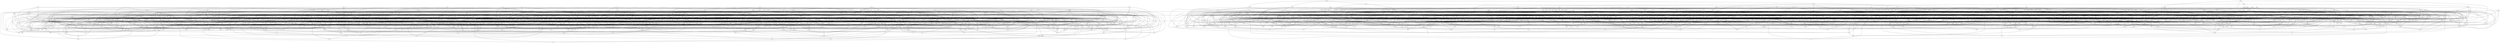 strict graph G {
mgd -- {fzt};
nqf -- {bmz};
vtc -- {mmq mmt vcb};
bjj -- {npr stt kgv};
jvn -- {bjk bvn};
dng -- {vcq pmd};
blf -- {pxz};
txd -- {gnl qhf kmp qkl czq};
vfm -- {nnh};
ldz -- {tzz};
fqc -- {xzj hbn klt hpb};
jgc -- {rsq};
fpt -- {ctx};
cht -- {dnk knj hpd qml};
qjq -- {rhr xxz};
czd -- {fpc};
zbl -- {jbr bnx pmk dvs dvv lnb};
srn -- {stt};
rgm -- {lxt cvc};
nhg -- {zbd mvf jvl};
rtl -- {jlf};
fkp -- {nlb rnh mnb};
rtx -- {mpf sxv dfr dkt};
gmq -- {vfs gtf xrb};
ftj -- {nzk xbg};
tfs -- {mrp vth cgl nvn};
mrl -- {kmm};
tzv -- {gjf lkc};
xbg -- {bst};
tkg -- {bft};
nzr -- {gzq bxd bgz qhn};
bvn -- {shn};
qhf -- {bnc tpr};
dtd -- {sld hzb dfm ngl};
brn -- {qzn jzn};
gzs -- {hxm};
fnr -- {slk sjf blh lxq};
fbj -- {mqj xbj jcp fmk};
mrd -- {knd};
bqs -- {nrz hdr xjz gtz};
ftq -- {tzr cmf mzn};
tdc -- {clc nlb fjj};
fcz -- {vdg};
gsv -- {hcz};
zcm -- {qdr nmf bvk};
qnv -- {lnh jhf hjj};
kdh -- {vxv xgc};
zhh -- {jvp gxz};
fdv -- {bbg vxv chd};
sjz -- {ksm fhp cfk};
hxv -- {xgc brx xds};
bvr -- {lkc tdq};
hkb -- {skd xds jtf};
zqk -- {txq tzn};
vfd -- {ggl dbv bxh};
mhx -- {qfs fzm cfs msh};
mnp -- {gkd};
jjt -- {xlv lmm gsx jnd kss};
plg -- {xrc bqx gxt gsn};
chs -- {dcv fxl kjr tsj};
cqk -- {hvs};
nbp -- {jrm pvj};
bgz -- {cdg};
dqn -- {skz};
vvd -- {nhp tzv};
gdq -- {nnh ndr gtl pzn lrj};
dcr -- {fcm nrk szv};
xvr -- {xqx hdh};
cqn -- {pql chq};
gvj -- {jgc lpv tss};
bhr -- {kdl};
dtz -- {lxr pgf fzm frl hkb qnm xdp};
njp -- {ckp xmm ftq mrp};
rvh -- {sck mrv xdr lkh};
xnd -- {xqx mvf};
csz -- {ksn kpv bhr nlv};
rxz -- {tcq hnz trb xsl};
cqp -- {ksl khn tbs txr kpx};
clc -- {phb zrv};
gvq -- {jkr gtm pmd hfs};
fgz -- {nqp};
kmz -- {lsq};
nsf -- {fgz bsq cmr qcf};
xks -- {cnh hpp};
zxz -- {ksl fmg vjm};
kdc -- {pdm ccz zvz jxm};
slk -- {gmv khz spf xxz};
kqg -- {xzv gsx mvf};
lcn -- {nlb pdj pvg};
jdn -- {ctx mkk cxl};
tzh -- {plg hnn tnc cbs};
lph -- {zrg};
lqj -- {gmf};
xbv -- {rcm frl bjt};
fvd -- {ttg hpd ltl};
rsd -- {trr qqx};
jmr -- {gxm vch qjr};
rzc -- {jff dgx ldv hdr};
zbz -- {qzh jvp rhr};
ttz -- {xbc jmt jtk hnt};
thf -- {kjd jvn lgl crt dsj};
mlz -- {bqn lcp scj};
bzk -- {cgl gpb};
hxn -- {llk vch kpv};
kpl -- {phs rgm frh smq sgb};
cnb -- {snf};
stv -- {cqj bvs};
zmc -- {mqr};
fnb -- {mrl bst ntj trd};
zjx -- {mhq xgf dfr scc tsr};
crb -- {bln};
tdn -- {djl qnm tmz jvx};
zsm -- {gsc drz dqk bsq};
skv -- {lph gcm pxh};
kxn -- {bmh gxf cfk xzq xjv};
nmm -- {hpl mpq trr zjf};
pnm -- {lxf};
bgn -- {rmp mpf};
tkx -- {xjm};
qlm -- {zkv cct};
xxf -- {jhr pdj};
sjf -- {jlf zcv qzl};
jhr -- {hzl};
ctj -- {mdl jdz};
fll -- {jhf nzl};
xnz -- {rqp gmz nxz rkb nlk};
zgd -- {nxx ndr};
rmf -- {vbv msd};
ndg -- {nxv jtn jgz qdf};
pzn -- {fqj pnm};
mnr -- {slf dvz vpf};
knx -- {cvv lss tcg bkf};
shq -- {rxs};
fdk -- {trp xxx fns grx};
ksf -- {jng rgr sdc};
tsl -- {qtc cqp sfq};
dgg -- {pfg mss gsx};
mkk -- {lsq};
jdd -- {pkz};
lms -- {gpl};
dmc -- {drc jgp};
xrn -- {hms dfk tmv hxh hbt vcp};
pkf -- {qrl xts};
hxd -- {vgj hft bvk zrv};
cfv -- {qdc scj mmt bnz};
hnt -- {pfj plh tss};
hnd -- {tkx};
mcz -- {qtd xcs hdp};
lfj -- {hnd};
rpf -- {ntc lfn xbl mbx};
dvr -- {srl mqc sjc mll mrs};
mtx -- {qrl cvs mpq};
rht -- {mzq fsc};
vxv -- {cvc gxz};
npx -- {fdv thm lxq lrk};
plb -- {qbh};
pxl -- {xzq jmt xkc};
sft -- {scj};
vqc -- {zhx jnz lvq xbk};
grr -- {cmn vxp fhp mgd};
rhs -- {qxp};
bcr -- {tpt};
nlk -- {lst czq gkd};
ctt -- {hjh xll hkh tqn zqk fgz xrc};
vcb -- {mkm};
nzc -- {gtm frp xgp hfl};
zjr -- {dbx vcd};
rkq -- {gtm fns fct};
cvm -- {gkc pkz};
cgq -- {tff jkr};
mlq -- {jrm jzj zsj vrb};
lqv -- {vcd kjd hjs dfm};
mlp -- {jhz cbx tbv nzz};
txq -- {trp};
zxb -- {qql fzz gpl};
kkb -- {tvn vtt vcd};
npd -- {scr};
ctx -- {rgk};
hvn -- {vss dkt xzp pcx};
xfq -- {rdv};
cdz -- {dxb gxm jkj ckr};
lkj -- {vmt dzc hjd nrk};
vlc -- {ctx zhd};
kjb -- {shz tkx};
rgr -- {nlb};
zbd -- {sxz srn rvq};
zrp -- {rqp znl qcf qdp};
bmb -- {xkx gdv ksd};
zxt -- {vpn lst fhp xbb};
bcs -- {qdr vjv ctr dqk};
mhk -- {rcb};
gmt -- {hsr};
sgg -- {pnb ntt pzk trn lnh};
vbm -- {npr rls hvs};
dqt -- {jhz smh};
mjs -- {skz mqf ljg sqb};
jtz -- {pkv};
zxp -- {crq chc xqx};
qql -- {rcf};
vhk -- {nvx slf sqb qpx pnb};
rcm -- {vfx};
xjx -- {xxt fgx};
clr -- {hfb dtj hpq nvn};
mrv -- {fpc xkk dzc jzj};
hfs -- {lqc};
vtt -- {xxr};
zcj -- {jpj ndr kzh hfg};
qzl -- {mvp rgk};
qxm -- {fll zbp smk xnb fzn};
txr -- {kdl hqq};
xdr -- {zds fhp zgg};
jht -- {cvs};
klt -- {rnv};
ftb -- {bvn vxh qfm shn};
dlv -- {jhk rjs mfb};
bsq -- {klc qhf};
jgp -- {lzk};
bbg -- {sft mmq tjf};
frh -- {rfz zmm qqr};
rrr -- {qtd xzj xxt rpq};
ksm -- {nlb jhk};
bcv -- {cfx jhr smv hfs};
zqz -- {dkx nkk};
fbg -- {qhh bfx tzr hkb};
nkt -- {cvm zrv xrg tvg};
qnd -- {zkz};
cvq -- {phf hmx mkm kql};
xzb -- {kml gvk ltp};
tvg -- {xjz hvx znl};
njv -- {zvs};
smf -- {mds ngc bls tlk};
cxn -- {lzk};
jbn -- {vlc txv fhb};
bkf -- {lpx xts};
scc -- {qxn prl rsd xkx};
ssp -- {hnd txb xjh stk};
rxn -- {rkr fmk msh};
ppm -- {hxb blf hpb vvt lzg};
xrh -- {sxm pcx sxr};
mss -- {cqk};
xnb -- {flf};
npz -- {rht ctj tmp vch};
mpq -- {rkr};
tsr -- {jsp pql zjg};
lqc -- {nfh};
tjn -- {fqj pnm vxp};
kqm -- {mrv vjv cqs vcr tdc};
dcp -- {bpb rfz vtc bcr};
bjt -- {mhq hdg};
qzh -- {pgr tdh nxl fzh};
mll -- {cth hjh mqr bbc};
kvq -- {flf};
xrf -- {xqx xbv xpn zjg mxn qtd};
llh -- {lss pqm drj vff};
jnp -- {ctp klc knj lbf};
vvt -- {fmg tfk};
csk -- {qbk hqz vgj kxz};
szf -- {pzk ddr trr};
tjb -- {dkx rkt tqb kxt jkz jlv zxj};
kjv -- {rnb pbk tmp};
mqf -- {nnv};
jzh -- {jhf pqs fsc mtv ltb};
lkn -- {dbl srg xgs};
tfh -- {sdc zqg hch grx};
slf -- {grm};
pgl -- {txb kft zgh shn};
xrc -- {xbc qjx tcd};
vxl -- {gkd lmc xbk lfn};
glb -- {klt nvs bft rnb snt lss};
tqn -- {mfv gkh};
zmm -- {lsf hvs fgp};
lkc -- {mnb};
gtd -- {skn hjj shq rzr};
prl -- {bcr tmd snt};
qfs -- {gps nqz rcm};
hlf -- {sxz hgp vfx ckr};
pnz -- {mnr mzn fhb xfn jfg};
ntv -- {cln tlz tss};
pxq -- {hlt vsq dcr};
chc -- {lcp};
fkx -- {vss};
bqn -- {mzq};
zsk -- {gmn ndj};
qlx -- {dkt};
rhr -- {ngc};
zdg -- {bhj lgg msj txq};
bkn -- {zhd};
vmt -- {hgd mpk tzv vml};
qsg -- {rlq};
zxm -- {jgc zjc jpj bkx vmn lbf};
glp -- {jhr vdg xcb fgn};
spf -- {rpq};
dqp -- {cln srt pmk zgh};
fjn -- {xnb bft};
nxz -- {jdd};
dcv -- {lnh};
qmr -- {qzl jcn phs bbn};
mnj -- {pkf gsj ppm gtt};
bvk -- {zsk vxh};
fpx -- {hxb jhf rvq};
zvj -- {zsk hbz};
jdl -- {mbx rgq qnd nxx lms};
svs -- {xkx};
ksk -- {lnh cgv};
ptz -- {rxc};
jfg -- {kvq};
fhr -- {nzz vtt};
dhc -- {lzk fpt crl hxb};
jrq -- {mxh hlf fhb};
jsl -- {tgp vxh};
dzr -- {kms pnf grx lfj};
rbv -- {zjg sft thm bgn};
ktf -- {xzq};
lrk -- {txk sht};
zfr -- {ngl xll fpd};
phr -- {dxb pdf kmz lrb};
bnd -- {lxf ftb bhj};
ksj -- {lbb vzc dqt mbl hqb};
mks -- {xdp svs kxj xlh};
knr -- {xfj chq gpk pqn hrr};
qnm -- {ccz jsp srg};
hjn -- {sfq sfz rcm};
sld -- {xgp tzz};
chn -- {zqz jkm ljn kfd};
gsc -- {gtc crt ldz};
gxf -- {tjn txf};
sht -- {rjb pnb bhb};
jqh -- {pvj pxh gtl};
mtv -- {chc xbj mrp qxx};
clb -- {cxn dvz fsc};
pvl -- {kqc czk pzx};
bfq -- {hgd mgd xjm};
fnc -- {bvm mrd rfz xkg};
jlf -- {xcs};
mvn -- {lfn mfv ctr pnf};
bmj -- {zfr lgg xnq qct};
rrq -- {ntg xds rmq pkf};
zzp -- {lcn hlt tls qnd};
bpf -- {qhn phf fpl};
nmn -- {rsg nhp jhk gmn};
xld -- {crx jtz kgv};
slm -- {ctj zhd rgm mpf hgp};
fxs -- {fjq dsj tdq flj svq};
kmp -- {pht};
vdf -- {qjp lnb};
tnc -- {qjp fvd dng csf bvt};
hzb -- {cgj hfk};
ksd -- {rgk};
rnt -- {hbz lkc xkc};
kjk -- {tlk qrm dqn jrt xjl ksk hfz};
qqr -- {tsq vxd};
cqt -- {dbv kxk sxl nxz};
xnm -- {dbx};
zvh -- {jkz fzt lzm vdf psv fzz};
ntj -- {xxx qct};
dxz -- {rxf dfk snf mqf};
gjh -- {npt xzp fjk jlj gdd};
cbt -- {tbv bsq csf fpc};
ndc -- {pxh xjv};
jmx -- {gxf qdt mqq pxq};
qlz -- {hgp tfk gpk};
klx -- {lxf};
lsf -- {mzn bjs vch};
hzd -- {hsr};
nvh -- {vvd hqz kjb bxn};
lgg -- {dzc};
xkc -- {ssc};
qgv -- {xkk pvj};
chd -- {vlc cnb};
nlv -- {rvj};
fvv -- {pkz};
kxz -- {tjn rnh shz fgz};
mxh -- {jkj hjj};
rvb -- {vxd fjk lsb};
vxt -- {tzr};
ctr -- {knj};
qgr -- {jtz gxd dbl tcr};
zbr -- {czz jvl hsr};
xnp -- {clb fjn jfr skz};
gzq -- {qmd};
dcs -- {fqv gxd kdh vpf};
mck -- {hdg qhh jzd jbl};
kzh -- {qbk frp shg};
tmv -- {fgr phs bzk bkf};
vmx -- {qdx cqd rsg jgc};
xtf -- {jbq fkf vbm zkp};
snv -- {pzs kmm};
htk -- {mlm cqk rvm zrl};
hjs -- {lrj};
nqk -- {qlx qzj clx vxt djp};
qjr -- {cnb};
tjx -- {qtc hck ftq};
ftm -- {qkt hgd vqc mhk crb};
fjq -- {htf plh};
hsr -- {fmk};
chq -- {lpx};
tbs -- {vvn};
lnq -- {prq hjj bfb rls};
jlv -- {ldz};
pjf -- {msd hrr qtd};
hmd -- {ggg vff bnz};
sxl -- {phb};
mqr -- {xbk};
nfd -- {lcs jmv smx jts mks};
vfs -- {bmc xbb dmq};
kmq -- {fcz qrp};
rcn -- {bvs gqc brx clq};
gsq -- {vth bzg bnz xpn};
qhm -- {dgg qrl zxz pjq ggg};
bbn -- {lss gzq};
srg -- {stt};
rls -- {zrj};
nxv -- {ljg cmt};
mkv -- {jqx ngf jtz zcp};
zpf -- {brn mhs xkv rbx};
htf -- {qrp fcm};
qtc -- {prz};
rmg -- {hfg qqt kml};
bmh -- {gmz tqn};
llk -- {pdf};
snf -- {gmt};
cgh -- {ddp flj grt cmn};
hms -- {hkq lxx rqv hbn};
gjx -- {khn bkf pth zjk};
jnd -- {cdf zft};
txb -- {crp fzt};
dfj -- {vxp};
qpx -- {jcn ckp rjd};
qhh -- {hzd psm krx};
psm -- {fxl rtl};
hjf -- {tkg qxn rnv bbj prz};
kql -- {tmz tbp};
jgz -- {npd gmt ksd};
cfx -- {bgv kmq dgx};
sxb -- {dcj nqz bpf zjf};
qvr -- {rcm gqc};
xsl -- {rmp};
cxj -- {shn kbd smv};
bxn -- {nrt zcc ktv};
vck -- {lkh jmx pks lgl};
qdc -- {qmz fpl lxx};
vlv -- {jnz};
nmf -- {vfz xzb ttg};
tsj -- {dnx dxx vcb fqv};
kpp -- {mhk shh};
jtf -- {mbz};
fzj -- {bbn khz qrm pdf};
bnx -- {stl grx};
lfp -- {rmf cdf vth cfr};
bll -- {msj qfg tnt};
dtj -- {fbd};
qxn -- {jcp};
hgf -- {rgk};
bjk -- {kmp dbt trd kmh};
zrl -- {hxn jvp frl};
scq -- {mhs fjj mpr kft};
pbz -- {vdf tdq};
vqm -- {crh};
jzj -- {nzz shh};
kcd -- {mhs ssc hnd};
trd -- {qbh};
pcp -- {lnc};
mpk -- {jng};
spx -- {hpd lbf czd dbt};
gkq -- {xrh mpq hxh czz};
cqd -- {rdb};
npp -- {lcp xhc mkm rpq};
pvp -- {kpv ccz};
xhc -- {crq};
xjh -- {zsj};
hpd -- {xcb};
qjx -- {czk kxt};
mpr -- {klb vpb};
xbj -- {qbq tmp};
snq -- {rcb sgm gcm gmf};
cmn -- {knj hjh};
mqq -- {hbz};
snt -- {jbq};
hvx -- {gfs gvk};
jmt -- {nbb bhm};
tls -- {lvv scq};
kbp -- {qnv chc hzd vlc rfv};
pgg -- {ckr zrj};
qmj -- {gpk pgg};
xkv -- {tnc};
gbd -- {lfp jvl llk pqn};
hpf -- {lzg tgm lxq};
lbm -- {lxt mvp knb qtc pqn sgq};
tnn -- {gtc mlv fhr};
kfd -- {gtc jng xbl pnf};
qpz -- {drc};
nvs -- {xhc};
lnp -- {bpb psm pzh ckv pqf};
rqp -- {zsk};
hvs -- {jcp};
lxt -- {knd};
djp -- {nvs};
lxr -- {qrs sgb};
hvj -- {xkc sjc hqf};
czz -- {brb prz};
hqz -- {dlx};
dvz -- {hjj pqs};
qlc -- {sdc xcb qsg};
xfg -- {vcd kmq bgm vmx};
tll -- {snv ktv zds bkx xcb pdj};
ccq -- {rkq mpk hnt zqz};
srl -- {sjc klc};
xqk -- {zrg xnq vcq kxk};
pzm -- {scx dcv dlj qhm};
bzg -- {jxb};
bgm -- {bxh};
rkp -- {lkh vgj xxr xgg fmt};
stt -- {trn};
hbt -- {zvb};
vfx -- {hgp};
glt -- {nvs mzq tmz};
trp -- {xjm bvt dnh};
rqn -- {qsv ckp jfg};
qvs -- {hxm jsq cmt pzm};
crs -- {gdd bjq mkk lkn};
sfz -- {cps qhh};
hnn -- {cgj};
lst -- {fhp};
sbr -- {qzl dfr rnv};
tlt -- {lsf jrq bjt xfh vss xfq};
bkj -- {cqj xsl qdh bpb};
xll -- {ttg pmk ppd};
rdv -- {rqv};
qhn -- {mhg bft};
mhg -- {cmf};
dnk -- {tvn vcq lhp vqm};
xmv -- {pzs};
pbk -- {tbp zkv};
blh -- {tgm tmc qlk};
lfh -- {vff pql cfs mnx};
sds -- {dxb crl cfr qbv kjr};
smq -- {pqf drj};
vkd -- {bgz jht fkx nfn};
vlj -- {bvx mrl vpn};
qrl -- {xzv hgf};
clx -- {mss jxb};
nrn -- {xjz fqp bbc};
cnj -- {hbt vcb tmd};
lrb -- {mqj hqq czz};
ngf -- {hxm zhh vgc};
dbv -- {xbg cjz jlv vdx};
gmz -- {ndr cgq hqz qjx hbj zgg};
jts -- {qmd pzh};
qfv -- {xnm zjr nqp};
nkl -- {vpb bnd cth};
vfg -- {rlq};
vbk -- {dxr xjv trp drz};
tlx -- {rgq qpp};
sjm -- {sgb tmc gxz};
tlc -- {tsl npt bxd pcx};
zzl -- {klt dhc kjv rtl};
qgg -- {kxt rkb lqc};
zxh -- {vtt bgv hch gkc};
rsg -- {qbk qvl};
shg -- {crh gkd nnh};
sxv -- {bgz nxc mpf dxx};
gdr -- {xlr phb xrg};
hpl -- {qdh};
khg -- {rsq hpp xxf gnl};
zgn -- {cqs dmh fcz hkh};
hdm -- {jvl xmm vfx fzn};
lgb -- {gbb lbb hch};
xxr -- {tzz xrb bhm};
kkh -- {zgn xjm ppd jcc};
xlh -- {tsq trn lpx};
gkh -- {ltl bvt nnh mgd};
jbl -- {zvb};
hzv -- {crb vlg xkk};
bpr -- {lsq gdd fzm cvs cqj};
ctf -- {bqx sxl hkz jdd};
tlz -- {mhk};
bnn -- {dfv zhh xmm};
rbn -- {mkb fmk xzp lhg bvs};
srt -- {dqb};
bpt -- {jqh tlz qkt};
klc -- {xgg};
mcm -- {rpf pfj fgn cgj};
tcg -- {lfp nnv tmz};
psq -- {qct lxf cbp fmt};
rkt -- {pnf qpt tzn lbb rxc};
djk -- {lfm mkm gnz gmv mqf};
frp -- {lzm lgg};
qsv -- {fzh jxb};
xgf -- {mxh zvb hqq jmr};
jbr -- {ckj nlb};
drj -- {nnv cgv};
jzn -- {vpn fmt srt};
pks -- {xnm tlx hjh};
rhz -- {hrr nqz rvn prh};
lml -- {mqq trd zrg};
thm -- {txr};
kdp -- {phf qpz bvs rjb sjm};
bvm -- {ggg txv lfp nlv};
xjg -- {vrb gfs kkb lpv};
tkn -- {bmz ccz};
pzx -- {jcc trc bln};
kmm -- {dzz gfs ndv};
ntt -- {trx qqx dzv};
cqj -- {gps};
ltb -- {jcn bbg cnb};
zkv -- {bzg};
nfh -- {dqb};
vrb -- {smh};
stf -- {mhs vfm};
zqg -- {rjs pfj hpp};
skn -- {bft crf vjm qxn sqv};
pvh -- {rnh qvl snm rdb bll};
pvt -- {qdf lrk zcp rvb};
tdq -- {lgn};
xjl -- {jtf pgg};
qmz -- {gzs pkv mmt tcr cxn};
ltp -- {klx nrt xbl};
mmt -- {pqf};
pqm -- {vss nfn};
nhv -- {hmx hfb rmq};
mzh -- {qfm bvk bmx jsl xrg};
mfb -- {hvx};
cnh -- {cvp stk};
scx -- {nvr jlj dmc};
npr -- {qmd};
snc -- {jbr vcq qfm xks};
spc -- {gnc rvj hgp lxr};
kmh -- {fpd kxk ksm};
kkr -- {nhv lsb knb slf};
qcd -- {jxb bjj fmk srn};
ttl -- {bvx ndv bhm};
vtm -- {bjt ckv};
lvx -- {gmt};
prq -- {dnx qcd qcg};
rxf -- {nvn qlm rfv};
qrs -- {scr jrk};
jkj -- {cdg msp};
rxc -- {cqd};
hfz -- {djp grm prl};
hpc -- {sxv rgm sgb jmv sft};
pkg -- {dfr bmz kdl gnz crf};
gsj -- {shq qts tjf clx};
frk -- {snv xbb ngv pfr ssp hmf};
zbq -- {cgv};
zsx -- {lxx jsq xlv};
dsj -- {vfz};
cmr -- {lvq qhb vpb};
cbx -- {czq trc};
drz -- {qdx jdd lbb};
zbp -- {pvp fmg fzn};
lvv -- {jkz};
qfg -- {fns};
pvr -- {gnc blf fjk pjq};
xfh -- {fqv};
bhj -- {stk lgn};
mdl -- {zkv mkm xvr};
hzl -- {jnz};
vxd -- {fhb};
tcb -- {hdg mmt brx};
hxg -- {lrj qpp kxk};
kvd -- {hfb jvp dxx jbl bbj};
pfd -- {gbd vvt blf};
blp -- {cln jsl lkc cgq};
vbh -- {tmc bzk vff llk};
kqk -- {rgr vtt nlk};
jmv -- {qcg};
ztd -- {xgf kdp xqx mdc};
lfm -- {rsd knr vxd};
gcj -- {hpl jmh bxd mnx};
fkf -- {rzr hbn};
sxr -- {xlh dzf cgv};
srs -- {zjk krx ktm};
dmh -- {cnh vlf bvr};
sgk -- {fzt hqz bpt gbb qdx};
smk -- {chq zcv};
cmf -- {xzv};
gtf -- {plb gcm tff};
kdm -- {svs kss xnd ckv};
xnq -- {jkz bfq};
dgx -- {kdz};
lnd -- {vbm xxt skd rmq srs cmf};
pdc -- {fvv plh rbx kqk};
gdd -- {flf};
jrf -- {cxj qhb vcr lnb};
xgs -- {lnh mhg hzd};
lgn -- {pnm};
xkx -- {kgv};
qxp -- {rnt ppd lzm};
ldv -- {dfm znt pbz};
lcx -- {xzj cmt vll};
drx -- {qfv lph};
xfn -- {qts rfv zbq};
qqj -- {dqp rgq bgm jrm fjq};
rnh -- {pkz};
fqd -- {hdr ktf hxg};
bbp -- {rvn fbd bjs lzg skn};
nrt -- {pht};
mrp -- {xfh};
ltc -- {xbj kss smq};
jvv -- {jcc vnd brn jkz mll};
lhp -- {ktv jpj};
msh -- {nvs};
xpn -- {xsl msp qsv};
mnz -- {fvv lfj dkp zvj ctp};
lxq -- {gmv qpz};
mxn -- {bjs fzm};
prh -- {bfx cdg gzq jfg};
dpz -- {xbk bxh ckj fnb};
rfz -- {nzl};
shj -- {mbx cqd qcf qjp};
qzj -- {nqf rgk fdv sqv rqn};
kxj -- {bgn};
nzl -- {pgf};
mqd -- {shz hzl cqs};
gxt -- {vpn xbl};
mbx -- {qlq};
pbn -- {drj mnx bfx qcx};
mtf -- {lxx mkm qvr jdn};
hdr -- {vlv};
dxr -- {lvv vfm kxt};
jjl -- {sbr djk gqr pdf};
qrf -- {knb jrk khz jgp sgq hmd};
bpb -- {krx};
vml -- {lqj};
ckb -- {stf cmr lms};
kpb -- {lrc zft fng bzk};
fnq -- {stf vrb qhb rsq klb};
rgk -- {mbz};
xnn -- {lvx lkv txf srn lzk cps};
nvr -- {xvr pcp};
nxl -- {pdm kct pvp};
lmm -- {phf mqj};
grt -- {vgj drx gmf zvh};
jdm -- {fvh rmf mzn rrr};
lhg -- {dzf mbz mtx};
bck -- {zbr cvs jxn xfq};
mvg -- {jmv qsv lzg svs};
dnx -- {rnv};
rrp -- {qdf dnr mbz hbt};
nxx -- {jqs lsk cfx mpr};
sfp -- {gkd nlb};
xgb -- {xgg ltp qdr};
crp -- {jng pmk gkc};
rmq -- {lss};
zcn -- {zbq kpx trx mdc dmc};
jcq -- {qhb znt vtt rhs};
pnb -- {pcp};
qvx -- {hpb kzr fpt rfc};
mhq -- {nzl};
crx -- {qlz zvz jdn};
htg -- {qkl msj rmv};
skd -- {xgc};
bmz -- {fbz cgv};
lvz -- {clm lpx txk grm cbm bsf};
drq -- {bkf drc rhr skz};
gjf -- {kqc};
dzc -- {xlr};
dtc -- {npd nvn};
mlj -- {zft jbl slf cfr csz};
brb -- {ccz pcx nlv nzl};
lqs -- {bpt cbx gdr kmp};
ksn -- {qnm bfb fvh hck};
jxn -- {bhb grv qqr};
kpd -- {vdg lkc tzn vdx};
xxj -- {xkc txq ttg lhp};
hfh -- {zfj jlf kdp crf};
bbc -- {kbd};
lrc -- {qjq fll vjm};
glc -- {vvd bhm gjf ktv};
qmb -- {xlr bst rkp mrl};
ggm -- {rdb ptz};
kld -- {rvh zgd zqk hdr};
gqr -- {pzk mdl nnv};
gkv -- {jvl hjn tkg vtm};
dtb -- {dfj lqj msj};
vxj -- {vll cmt};
fzz -- {dgn};
pkv -- {fmg};
ngv -- {cmn bvr tpr plk};
szl -- {rkb rjq ndj hjs fhp};
fng -- {fzh bgz};
qdt -- {zgg ptz bvh};
rjb -- {kxj};
rzv -- {hcz skv ndc vxp};
qpt -- {stk jlv rcf};
qlk -- {crq};
rjq -- {bqx crh nzk};
bgv -- {bvh};
pfg -- {xjx trn};
kjd -- {gjf};
vdt -- {nzc mbl pzs gsv klb mlv qzn zcc};
vgc -- {vdm cqn sjf};
dzv -- {fhb rvj zkp};
qzz -- {jqs gcm xbb bnx};
hdh -- {stt zcv jdz};
klm -- {zcv gcj rmp fbz};
vfz -- {ssc plb};
hsm -- {ldz kjh vzc cgq};
vmn -- {ttg fvv};
sgm -- {zvj bln dgn};
rfc -- {hvs txk fkf};
bzs -- {jcq smv bvx rgr xct};
mvf -- {qcg};
hgr -- {tqm cvp hch lnb};
xcs -- {ljg};
tgp -- {jrm gbb};
vxx -- {hzl ctp dng nkl dmq};
tlk -- {qqx mrd hbn};
cgl -- {jbq};
jrm -- {mqr vml tkx};
knj -- {mnb};
fbd -- {hkq zkp};
cqs -- {qsg};
stl -- {rcb};
mrs -- {jmx jtk vfg};
xrb -- {knj};
qmc -- {trd ftj vnd bgm};
ljg -- {zbq};
xct -- {tnc hnn ndv};
tcr -- {xjx};
qfd -- {czd};
hfk -- {trc gtc qkt};
hmf -- {zsj vtt cxb};
qkl -- {cjz mfv};
ntg -- {kpx knd jfr};
qml -- {rgq rpf hjd};
jvp -- {cnb};
jbm -- {rht qcm};
fcm -- {dlx lvv tcd};
gnz -- {sqb rnb};
hxh -- {mkb xgc};
zkt -- {gsj gpk xxt pgr};
pdm -- {mzq};
cgf -- {tpt rmf hfb stv dtj};
pqv -- {jbm vtm snf vvt};
xds -- {drj};
hjj -- {hrs};
fqp -- {vmt txf mqd};
kss -- {rnv};
djl -- {ktm bfx snt};
hdg -- {kfs};
nxc -- {srg xzv};
nvx -- {crq dkt};
grm -- {tpt rdv};
qbh -- {xxx};
kps -- {rvm xfq jhf jcp};
ntk -- {psv lgg dzc mlp};
psz -- {dqt xkk jmt mlv lph};
qdh -- {cvc};
txf -- {ltl};
jqf -- {hnn fpd hbj xbc};
hjd -- {qfd};
mzf -- {xrb fqj zgg smh};
cbs -- {jnz gvj nlb kxc};
gpb -- {cgv mqf mss crf};
bxk -- {xhc jht tcb zrj};
zcp -- {bqn thm xgc dqn hck lnc};
frl -- {jcp};
qkz -- {bzg dkt jrk jch};
dcj -- {zhh jtz mhg};
kjh -- {vlj fpd kxk};
pfs -- {jbn cqp ksk cxl};
tmd -- {mbz};
zgg -- {cjz};
vll -- {sqb};
zjc -- {xcb bmc};
kxh -- {gzs rjb cqn hdp jts};
gxm -- {rvj trr};
qcf -- {mhk};
sgh -- {tvg vsq};
zkz -- {bxh};
lsb -- {pcp qpz};
bmc -- {xbg ngl};
bnz -- {xmm};
lpv -- {pmd qlq hvx};
dsh -- {dvs qgv hkh};
txk -- {sgb tbs};
rlq -- {klx};
rdk -- {rqp zsj vfg tcd};
qtm -- {tlx bvt xxx};
fxl -- {mvp fgx kmz};
qhr -- {zkp nqf xlv bcr};
snm -- {nrk shz ngl fpd};
flq -- {rgm vxj khz hpl};
gxl -- {hft pzn hkz};
gmf -- {nbb};
czk -- {rsq rcf};
pxg -- {xld msp sfq lkv};
cbm -- {xfh rfv rqv};
hhq -- {qjr msh qrs tcq};
gqc -- {njv mdc};
lsq -- {lss};
zds -- {hkz nzz};
vcr -- {fqj mqc qxp crp};
vsq -- {qzn dfj};
bbj -- {sgb kjr};
nrk -- {zrg};
crt -- {bnc plh};
jcc -- {dvs};
plk -- {jbr hnn};
hnp -- {qhh vpf fng cvc bjq};
vcd -- {tzn};
dfv -- {bjs};
sfq -- {xdp};
qzn -- {dfj fgn};
nfn -- {qdh};
zxf -- {ctr ftt zcm tzc};
mxp -- {gvk mfv ndc rcb};
grv -- {nfn snf bcr};
qxx -- {gsx};
jxj -- {rpq bzg spf brx};
xgc -- {qcx};
pfj -- {knj};
fgn -- {ntv qlq};
rvf -- {ckp lmm ftq kpx};
nrz -- {lqc tcd fzz trc};
phs -- {bhr};
tdh -- {pzh lcx tkn mdc jmh};
kgk -- {hqb crb xmv gkc kqc cth};
jxd -- {bkn qts fvh czl};
qzf -- {zzp hmh tnn ngb};
nzk -- {tbv xrg};
pth -- {vvn prl fzn};
dpd -- {ntj glp dbx qkt};
tvn -- {tbv};
dmq -- {bhm mfb};
tqb -- {ltm fpc};
gnl -- {lfn mqc};
zjk -- {kqg hbt};
ftt -- {znl};
pvg -- {jkr hft rcf};
vcp -- {hxb hdp phf};
fpl -- {qbq fqv};
hbh -- {nbb nqp bln klx};
vzm -- {tcb nqf gtt fpt qcg};
vpx -- {jxm hkq qdf hpf hcx};
pqs -- {crl kpv sqb dtc};
dnh -- {xzq tvn qgv};
kft -- {dqb};
dqk -- {stl};
xbm -- {kgv rqv rls qvr};
jtg -- {rdb zjc scq ftt};
gdm -- {ptz hjs nrt};
gsn -- {kjb xjz};
znf -- {mds tcr hxv jbq};
kfs -- {zvs hgf cdf};
fct -- {kjb ckj xmv};
pjq -- {zrj};
dbt -- {lms szv};
lrn -- {xxt trb zsx skz};
kbd -- {zsj lvq};
ljn -- {rhs gdm nlb};
qqt -- {kft gxl vfg};
vvn -- {fgx pqf};
cdg -- {lss};
rzr -- {bkn fkx};
qrp -- {cfk gpl};
xhj -- {hpp qfg kml zhx};
vnd -- {ttl nfh jng};
tnt -- {pmd};
xqx -- {sqb};
hgd -- {xjm};
qcm -- {rqv pqs hxn};
pgq -- {rmg qlq plk dbj bcs};
gnc -- {szf flf};
tpr -- {tnt};
tqm -- {ssc tgp};
rgd -- {smk hdh djz chd};
rbx -- {szv cfk};
rgq -- {xxf};
zpr -- {jlv csf};
kml -- {ndv};
mjc -- {nvr jvl kjv glt};
jtd -- {vdg tzc dgx dqp};
cln -- {vrb};
jtn -- {ngc};
nqt -- {zxp sqv pql xcs};
ntc -- {rcb tkx};
czl -- {flf};
pxm -- {vxj bls tfk rnb};
qnz -- {tqb hbj qbk bnx};
ppd -- {zkz hzl};
tcn -- {plb csf dbv rmv};
qpp -- {ndv dzz};
hch -- {trc};
lvr -- {vfm snv sfp lqv nlk};
psv -- {cjz ktv};
knb -- {crl mkk};
lfk -- {pvp hkq qbv fgr fgp jqx};
lkh -- {zcc};
gtl -- {vml xbl};
flj -- {xgb cvm};
tdz -- {sjz vlv dxr pdj};
kvl -- {hzv clc kpp};
mnx -- {czl};
qtj -- {dbx kvl htf hqb};
lcs -- {qts lxx};
dbl -- {skd};
mzn -- {xlv};
vlm -- {pdm dtc smk gqp};
qdl -- {pfd jzd kdp nxc};
krk -- {gxz cxl cvs stn};
bmx -- {jmx zgd htg lqj};
jff -- {lgn zxb pqc};
hkm -- {mnp sfp pzx xjv};
jhf -- {jdn cxl gzq};
rnm -- {lhp hkz dmq sld ddp};
npt -- {xts xxz pql kfs khs dfv};
rjd -- {gzs pqn jfr};
mqj -- {nqz};
nhd -- {gmq vlg qlc mpr qml ftt};
fjj -- {jhz xlr};
bkx -- {vrb dmq};
kct -- {jxm msd npr lcs};
sxm -- {zhd mqm gcj kql};
jsq -- {jzd vss};
jpj -- {nhp};
ddr -- {nfn khn};
ncm -- {xbc smh};
szv -- {shh};
pxz -- {slf hdp};
rzm -- {zbz gxd jxm fjk};
jsj -- {czk vxh zqg zmc};
pcc -- {rht qqr ngc qzv};
dgn -- {gmn};
rxs -- {czl cvc bls};
sjc -- {cfk dqb};
jvx -- {fpx hgf lvx};
jvj -- {fpc bmh qbk dlx};
jkm -- {ksf jvn qfg};
dfk -- {qmj bjq vbv jfr};
hqq -- {msd};
clq -- {vlc xxt tbs};
jrk -- {vff};
jjh -- {stv hxm qjq mxn hrs};
vlf -- {gvk gfs};
mvp -- {qdf};
tff -- {lfj dqk};
cps -- {dtj tzr};
bxd -- {jlj fpl qcx msp fzh};
pjd -- {fmt bbc ktf lcn hfg ndj};
ggl -- {tlz gpl};
vdm -- {fkx gzs};
drg -- {sds jtn xkg pfg};
zvm -- {bkn lmm spf xts jzd};
xts -- {khs};
pcx -- {dnx};
bhb -- {lxt tcq};
rjs -- {dgn};
smv -- {ckq};
kjr -- {lzg};
qdr -- {jtk fhr fzt};
sgq -- {qlx zvz};
vgd -- {hvj mlv ggl hzl bvh hfs};
khs -- {zft};
hfg -- {shh};
gtt -- {shq tbs fvh msp};
fhb -- {tgm};
xzp -- {hdp};
lzm -- {vpb};
rmd -- {hcz nbp kms gkd};
fgr -- {hmx cqk};
kbn -- {smx mmq xxz tpt};
hft -- {pnm tnt};
rvm -- {pgg npd};
qdp -- {kdz dgn dlx};
frb -- {htg mpk nxz tqm lml};
hcx -- {rhr bkn qcd};
zhx -- {gmn nfh};
sjh -- {fgp bnn sqv xjl jqx};
lxx -- {vxt fmg};
ltm -- {ftj vmn pbz phb};
lgl -- {ncm rlq xks gfs};
rkr -- {tjf};
qhb -- {czd};
tzn -- {pzs};
tjf -- {ftq};
bsf -- {tkg kmz lnc};
zgs -- {vqm lrj mgd ngb};
dlc -- {vbv rxn cxn kfs};
jkr -- {qhb dsh};
lbf -- {jhk sxl zcc};
bgb -- {vdg pht kmp qzz};
cfr -- {jdz};
jpc -- {zhx zpr cxb hft};
smx -- {hzd dxb mrd zvs gdv bjq brx};
dkp -- {mbx dlv};
cct -- {dnx fsc pgf};
znl -- {sxl};
nxq -- {hbj rlq czq dzz nrn};
sdc -- {xjh};
djz -- {rxs xzj jch};
vth -- {scr};
zxj -- {rxc pht kjd kdz};
bnf -- {bhr kvq qlx nnv jbq};
cgj -- {vlg};
dnr -- {jch jvl fjn};
jjn -- {xkv zxb nhg mnp mfb fkp};
ttg -- {pvj};
svq -- {dqt qfd ckq ltp};
hqf -- {gfs cxb};
hqb -- {pfj};
hfl -- {sgh rnh xnm ktf kpp};
jjd -- {thm rkr tcq xjx zft};
zvz -- {qpz pjq};
pnf -- {stl};
ckq -- {tss xgp};
knp -- {lxf gbb hkh hzb};
vjm -- {njv prz};
scg -- {lnh gxz bqn khn};
hpb -- {pzk dzf};
kms -- {nhp gsv srt};
mvc -- {drx fmt mnp ctp vqm};
lmc -- {dfm hpp};
gqp -- {fmg ksd rdv rmp};
jrt -- {jht crq};
mvm -- {cmt gtd cnj};
lhc -- {qlm phf cqk mcz};
stn -- {tmd fgp ltc};
gnt -- {pgr pkv dbl jbm};
mds -- {ddr njv};
qzv -- {mmt rvq vjm};
tzr -- {fgx};
dbj -- {dvs zmc lgg};
bst -- {lfj xxf zgh};
gtz -- {qsg jng cbp};
ngh -- {hzb qdx gsn szv};
tzc -- {kcd rcf qnd};
hlt -- {qql qhb};
nbb -- {tzz};
fdz -- {zkz vfd kfd qgg};
pqc -- {sgh fns zpr};
cth -- {rsq};
mbl -- {lgb fjq};
mlm -- {xnd qbv mkb};
mkb -- {xnb kxj jcn qjr};
kdl -- {ckr scj};
clm -- {jbl nxv tjx};
dvv -- {jcr ckb ckj rjs};
kdz -- {fzt};
rvj -- {gmv sft};
xkg -- {dvz tlk};
bkz -- {rht kdh nvx mvm};
jbq -- {jdz};
vdx -- {qbh pxh rkt};
zgh -- {hjh};
qrm -- {qlk zbq};
lvq -- {kqc gpl};
gtc -- {mnb gxt};
hpq -- {xfj lvx jnd};
xrg -- {ndj};
grx -- {tpr bgv};
vzc -- {qbk zjr};
tbp -- {pqs rhr};
zfj -- {pjf rxn dqn pbk bmb rvb};
gcs -- {tkn ckv pqm bjs};
hjv -- {vlg dzz shg xkv};
qjb -- {hrs rht rsd ktm};
hnv -- {jqx hck rvq qsv jrt};
pmp -- {nqp nbp ldv mqc};
rkk -- {pvl xlr pxl ltl mnb vfz};
dlj -- {zxz pgg pgr lnc};
lsk -- {rdb gcm qfm};
cfs -- {dzf vxt};
pjv -- {bfb lzk zvb qxx};
tfj -- {cdf gnc xdp vdm};
ddp -- {xgg cjz};
jmh -- {bxd zpg};
vjv -- {gdm xjh srl fqd};
kzr -- {pxz cgl qqx};
zjf -- {nxc qdh};
vnh -- {qtm lmc zvh vfg};
cvv -- {bls qrs tmp qtc};
kxc -- {dsj rkb mqq};
hnz -- {ccz jgp sfz};
jlj -- {vbv qbq mmq};
jqs -- {fns jtk};
pfr -- {ntc hjd dtb};
pzh -- {xfj};
tfk -- {qcx};
zjg -- {pdm};
cmt -- {mhq qmd tpt ckp};
cbp -- {hqf vlv};
gdv -- {qdh qbq};
clf -- {qbv djp scr dcj};
gps -- {krx tgm};
lkv -- {kvq rtl txv};
jsp -- {cnb vjm};
zpg -- {bpb tmc gxd};
sck -- {ggm mgd ftj};
bnc -- {qjp};
zdv -- {nvs mqj hrr};
dkx -- {zsk jhz};
dxx -- {bgn khn};
znt -- {hbz fcz};
rmv -- {qfd lzm};
rdd -- {tsl lcp qxx zdv vpf};
fbz -- {kfs bfb};
ngb -- {qct pnm xzq sgk};
qvl -- {xkc};
trb -- {ntg qlk stt};
jzf -- {lst ncm zmc gsv};
rvn -- {vll mlz};
mqm -- {qts jtf pgf};
jcr -- {dkp dqk ggm};
jch -- {zkv};
tsq -- {xfj zvs jtn};
nkk -- {klb vlf sdc};
ksl -- {lxt ljg};
ktm -- {fbd};
qgn -- {bqx lml qvl tls};
xxz -- {fkx};
phq -- {ttl dqb bvn bvh};
jkc -- {pht crh bnc hcz};
txv -- {drc knd};
hmh -- {rhs xmv kml txq};
sxz -- {hck khs};
trx -- {qmj dcv};
cvp -- {xgp cxb};
hmx -- {vbv hrs};
gtm -- {qql bvx mbx};
tmc -- {lms xjx};
gzp -- {ggg bhb dfv tlk};
mfv -- {zrv};

}